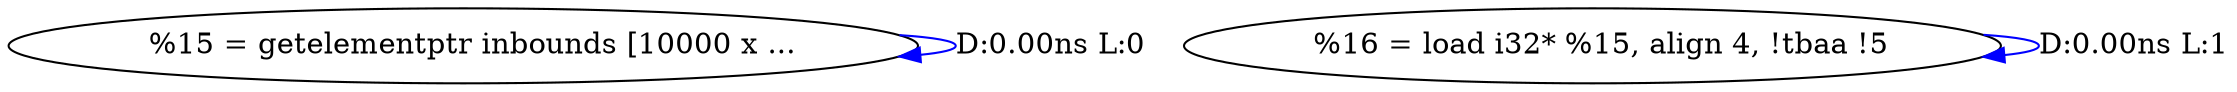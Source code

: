 digraph {
Node0x317c4e0[label="  %15 = getelementptr inbounds [10000 x ..."];
Node0x317c4e0 -> Node0x317c4e0[label="D:0.00ns L:0",color=blue];
Node0x317c600[label="  %16 = load i32* %15, align 4, !tbaa !5"];
Node0x317c600 -> Node0x317c600[label="D:0.00ns L:1",color=blue];
}
